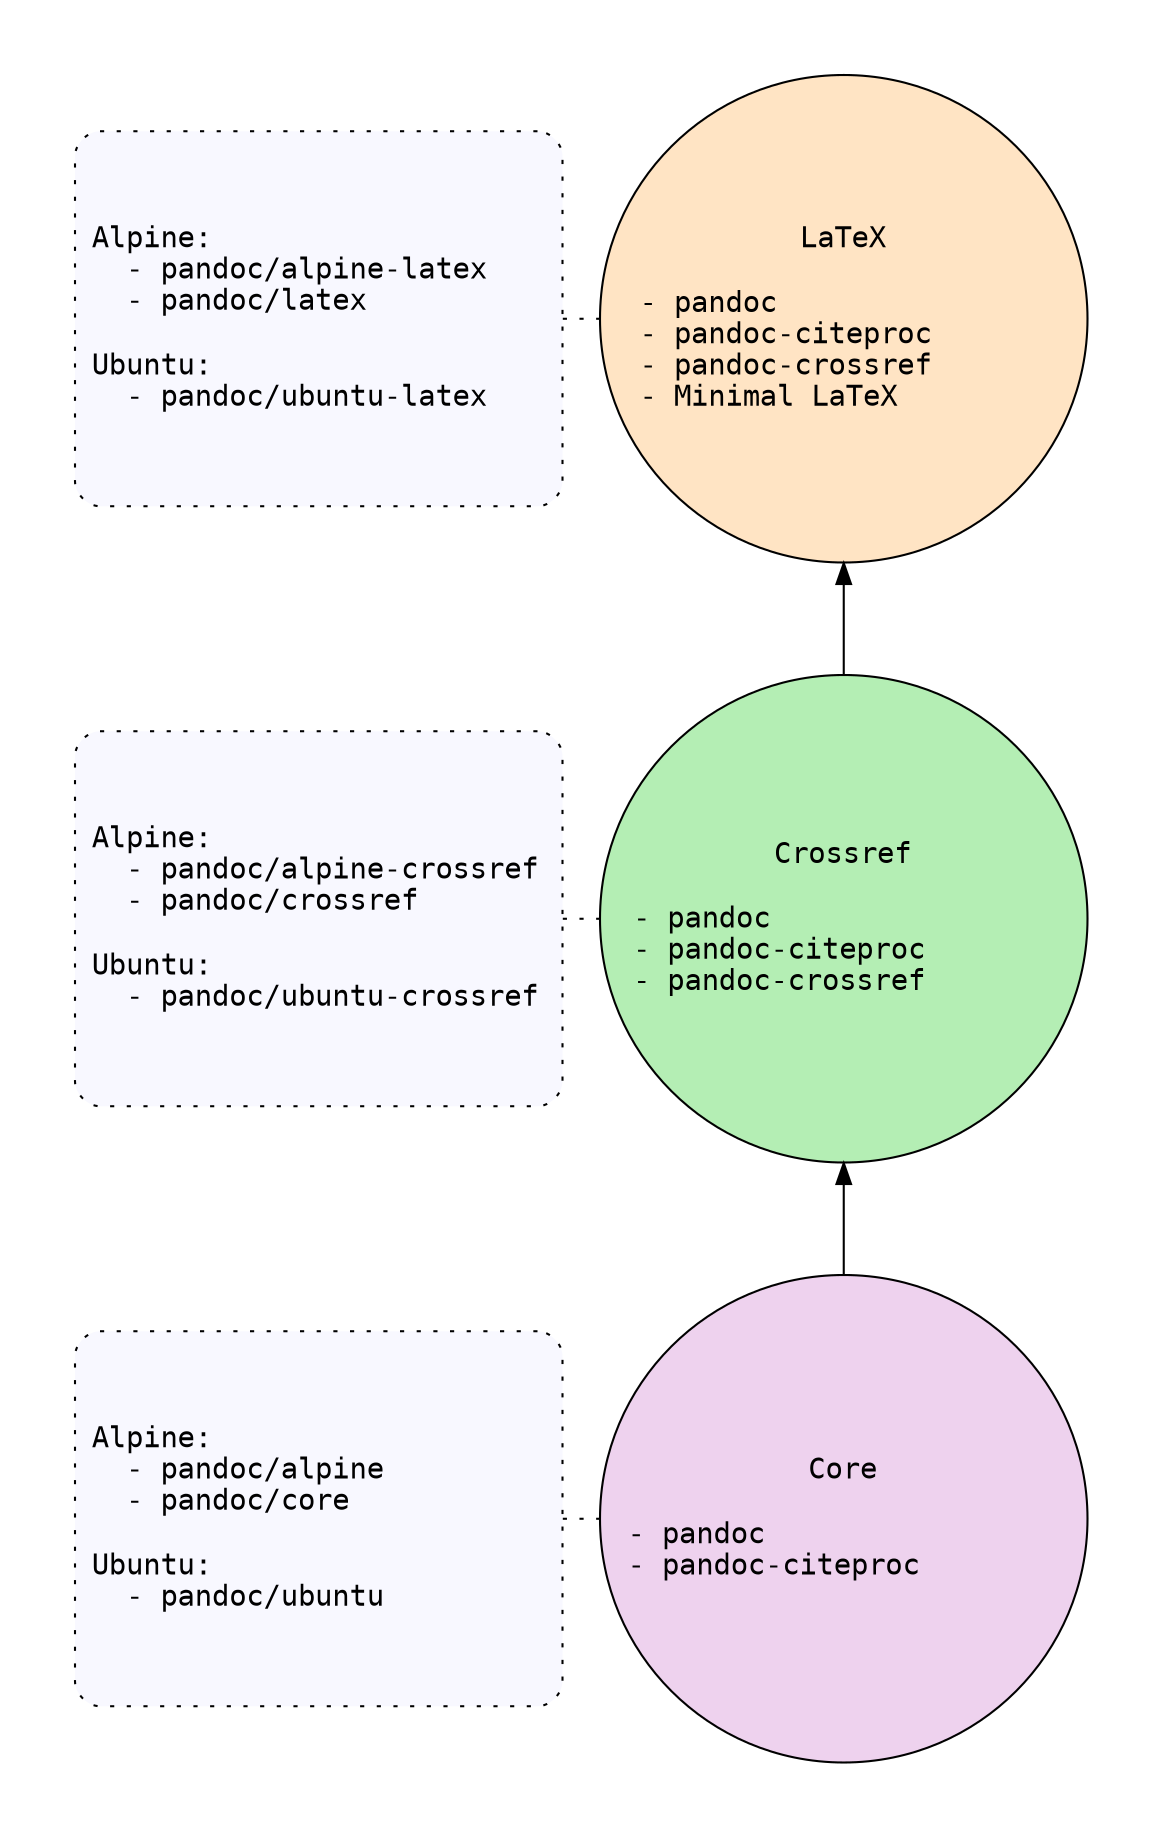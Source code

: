 digraph G {
  ranksep=0.75
  node [
    style="rounded,dotted,filled"
    fontname="monospace"
    shape=rect
    width=3.25
    height=2.5
  ]
  edge [
    dir=none
    style=fill
  ]

  latex -> crossref [dir=back]
  crossref -> core [dir=back]

  subgraph cluster_uber {
    style=rounded
    color=none
    bgcolor=none

    subgraph cluster_core {
      core [
        label="Core\n\n" +
              "- pandoc\l" +
              "- pandoc-citeproc\l"
        shape=circle
        style="rounded,filled"
        fillcolor=thistle2
      ]
      core_repos [
        label="Alpine:\l" +
              "  - pandoc/alpine\l" +
              "  - pandoc/core\l\n" +
              "Ubuntu:\l" +
              "  - pandoc/ubuntu\l"
        fillcolor=ghostwhite
      ]

      core_repos -> core [style=dotted]
      {rank=same; core; core_repos}
    }

    subgraph cluster_crossref {
      crossref [
        label="Crossref\n\n" +
              "- pandoc\l" +
              "- pandoc-citeproc\l" +
              "- pandoc-crossref\l"
        shape=circle
        style="rounded,filled"
        fillcolor=darkseagreen2
      ]

      crossref_repos [
        label="Alpine:\l" +
              "  - pandoc/alpine-crossref\l" +
              "  - pandoc/crossref\l\n" +
              "Ubuntu:\l" +
              "  - pandoc/ubuntu-crossref\l"
        fillcolor=ghostwhite
      ]

      crossref_repos -> crossref [style=dotted]
      {rank=same; crossref; crossref_repos}
    }
    subgraph cluster_xref_children {
      subgraph cluster_latex {
        latex [
          label="LaTeX\n\n" +
                "- pandoc\l" +
                "- pandoc-citeproc\l" +
                "- pandoc-crossref\l" +
                "- Minimal LaTeX\l"
          shape=circle
          style="rounded,filled"
          fillcolor=bisque
        ]
        latex_repos [
          label="Alpine:\l" +
                "  - pandoc/alpine-latex\l" +
                "  - pandoc/latex\l\n" +
                "Ubuntu:\l" +
                "  - pandoc/ubuntu-latex\l"
          fillcolor=ghostwhite
        ]

        latex_repos -> latex [style=dotted]
        {rank=same; latex; latex_repos}
      }
    }
  }
}
